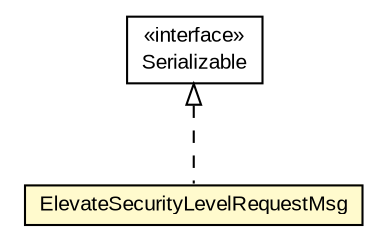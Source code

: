 #!/usr/local/bin/dot
#
# Class diagram 
# Generated by UMLGraph version R5_6-24-gf6e263 (http://www.umlgraph.org/)
#

digraph G {
	edge [fontname="arial",fontsize=10,labelfontname="arial",labelfontsize=10];
	node [fontname="arial",fontsize=10,shape=plaintext];
	nodesep=0.25;
	ranksep=0.5;
	// org.miloss.fgsms.services.interfaces.policyconfiguration.ElevateSecurityLevelRequestMsg
	c348836 [label=<<table title="org.miloss.fgsms.services.interfaces.policyconfiguration.ElevateSecurityLevelRequestMsg" border="0" cellborder="1" cellspacing="0" cellpadding="2" port="p" bgcolor="lemonChiffon" href="./ElevateSecurityLevelRequestMsg.html">
		<tr><td><table border="0" cellspacing="0" cellpadding="1">
<tr><td align="center" balign="center"> ElevateSecurityLevelRequestMsg </td></tr>
		</table></td></tr>
		</table>>, URL="./ElevateSecurityLevelRequestMsg.html", fontname="arial", fontcolor="black", fontsize=10.0];
	//org.miloss.fgsms.services.interfaces.policyconfiguration.ElevateSecurityLevelRequestMsg implements java.io.Serializable
	c349413:p -> c348836:p [dir=back,arrowtail=empty,style=dashed];
	// java.io.Serializable
	c349413 [label=<<table title="java.io.Serializable" border="0" cellborder="1" cellspacing="0" cellpadding="2" port="p" href="http://java.sun.com/j2se/1.4.2/docs/api/java/io/Serializable.html">
		<tr><td><table border="0" cellspacing="0" cellpadding="1">
<tr><td align="center" balign="center"> &#171;interface&#187; </td></tr>
<tr><td align="center" balign="center"> Serializable </td></tr>
		</table></td></tr>
		</table>>, URL="http://java.sun.com/j2se/1.4.2/docs/api/java/io/Serializable.html", fontname="arial", fontcolor="black", fontsize=10.0];
}

